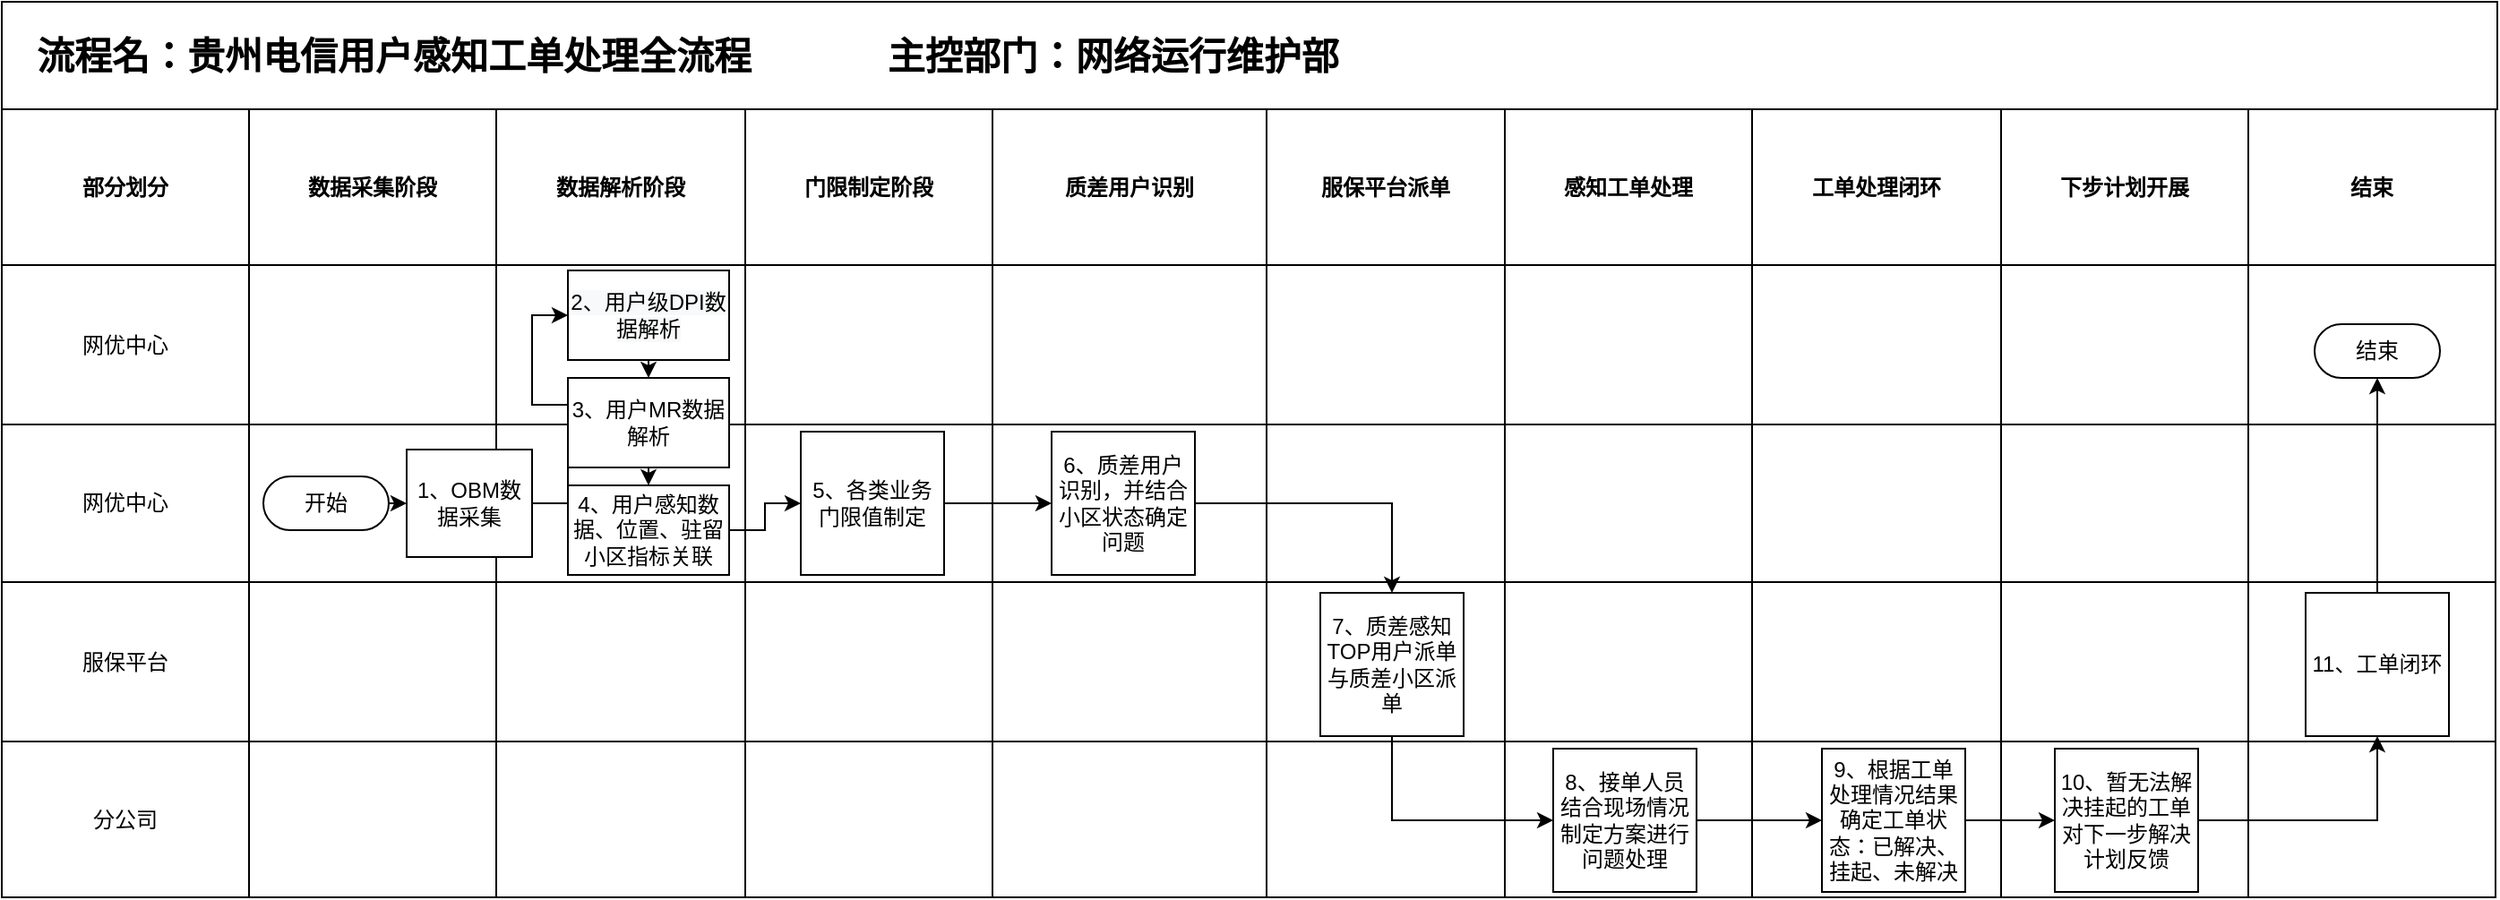 <mxfile version="15.8.3" type="github">
  <diagram id="C5RBs43oDa-KdzZeNtuy" name="Page-1">
    <mxGraphModel dx="1727" dy="1059" grid="1" gridSize="10" guides="1" tooltips="1" connect="1" arrows="1" fold="1" page="1" pageScale="1" pageWidth="827" pageHeight="1169" math="0" shadow="0">
      <root>
        <mxCell id="WIyWlLk6GJQsqaUBKTNV-0" />
        <mxCell id="WIyWlLk6GJQsqaUBKTNV-1" parent="WIyWlLk6GJQsqaUBKTNV-0" />
        <mxCell id="YZfYgtO1lMlKBrrPXrWf-0" value="" style="shape=table;html=1;whiteSpace=wrap;startSize=0;container=1;collapsible=0;childLayout=tableLayout;" vertex="1" parent="WIyWlLk6GJQsqaUBKTNV-1">
          <mxGeometry x="107" y="210" width="1392" height="440" as="geometry" />
        </mxCell>
        <mxCell id="YZfYgtO1lMlKBrrPXrWf-1" value="" style="shape=partialRectangle;html=1;whiteSpace=wrap;collapsible=0;dropTarget=0;pointerEvents=0;fillColor=none;top=0;left=0;bottom=0;right=0;points=[[0,0.5],[1,0.5]];portConstraint=eastwest;" vertex="1" parent="YZfYgtO1lMlKBrrPXrWf-0">
          <mxGeometry width="1392" height="87" as="geometry" />
        </mxCell>
        <mxCell id="YZfYgtO1lMlKBrrPXrWf-56" value="部分划分" style="shape=partialRectangle;html=1;whiteSpace=wrap;connectable=0;fillColor=none;top=0;left=0;bottom=0;right=0;overflow=hidden;pointerEvents=1;fontStyle=1" vertex="1" parent="YZfYgtO1lMlKBrrPXrWf-1">
          <mxGeometry width="138" height="87" as="geometry">
            <mxRectangle width="138" height="87" as="alternateBounds" />
          </mxGeometry>
        </mxCell>
        <mxCell id="YZfYgtO1lMlKBrrPXrWf-2" value="数据采集阶段" style="shape=partialRectangle;html=1;whiteSpace=wrap;connectable=0;fillColor=none;top=0;left=0;bottom=0;right=0;overflow=hidden;pointerEvents=1;fontStyle=1" vertex="1" parent="YZfYgtO1lMlKBrrPXrWf-1">
          <mxGeometry x="138" width="138" height="87" as="geometry">
            <mxRectangle width="138" height="87" as="alternateBounds" />
          </mxGeometry>
        </mxCell>
        <mxCell id="YZfYgtO1lMlKBrrPXrWf-41" value="数据解析阶段" style="shape=partialRectangle;html=1;whiteSpace=wrap;connectable=0;fillColor=none;top=0;left=0;bottom=0;right=0;overflow=hidden;pointerEvents=1;fontStyle=1" vertex="1" parent="YZfYgtO1lMlKBrrPXrWf-1">
          <mxGeometry x="276" width="139" height="87" as="geometry">
            <mxRectangle width="139" height="87" as="alternateBounds" />
          </mxGeometry>
        </mxCell>
        <mxCell id="YZfYgtO1lMlKBrrPXrWf-36" value="门限制定阶段" style="shape=partialRectangle;html=1;whiteSpace=wrap;connectable=0;fillColor=none;top=0;left=0;bottom=0;right=0;overflow=hidden;pointerEvents=1;fontStyle=1" vertex="1" parent="YZfYgtO1lMlKBrrPXrWf-1">
          <mxGeometry x="415" width="138" height="87" as="geometry">
            <mxRectangle width="138" height="87" as="alternateBounds" />
          </mxGeometry>
        </mxCell>
        <mxCell id="YZfYgtO1lMlKBrrPXrWf-31" value="质差用户识别" style="shape=partialRectangle;html=1;whiteSpace=wrap;connectable=0;fillColor=none;top=0;left=0;bottom=0;right=0;overflow=hidden;pointerEvents=1;fontStyle=1" vertex="1" parent="YZfYgtO1lMlKBrrPXrWf-1">
          <mxGeometry x="553" width="153" height="87" as="geometry">
            <mxRectangle width="153" height="87" as="alternateBounds" />
          </mxGeometry>
        </mxCell>
        <mxCell id="YZfYgtO1lMlKBrrPXrWf-26" value="服保平台派单" style="shape=partialRectangle;html=1;whiteSpace=wrap;connectable=0;fillColor=none;top=0;left=0;bottom=0;right=0;overflow=hidden;pointerEvents=1;fontStyle=1" vertex="1" parent="YZfYgtO1lMlKBrrPXrWf-1">
          <mxGeometry x="706" width="133" height="87" as="geometry">
            <mxRectangle width="133" height="87" as="alternateBounds" />
          </mxGeometry>
        </mxCell>
        <mxCell id="YZfYgtO1lMlKBrrPXrWf-21" value="感知工单处理" style="shape=partialRectangle;html=1;whiteSpace=wrap;connectable=0;fillColor=none;top=0;left=0;bottom=0;right=0;overflow=hidden;pointerEvents=1;fontStyle=1" vertex="1" parent="YZfYgtO1lMlKBrrPXrWf-1">
          <mxGeometry x="839" width="138" height="87" as="geometry">
            <mxRectangle width="138" height="87" as="alternateBounds" />
          </mxGeometry>
        </mxCell>
        <mxCell id="YZfYgtO1lMlKBrrPXrWf-3" value="工单处理闭环" style="shape=partialRectangle;html=1;whiteSpace=wrap;connectable=0;fillColor=none;top=0;left=0;bottom=0;right=0;overflow=hidden;pointerEvents=1;fontStyle=1" vertex="1" parent="YZfYgtO1lMlKBrrPXrWf-1">
          <mxGeometry x="977" width="139" height="87" as="geometry">
            <mxRectangle width="139" height="87" as="alternateBounds" />
          </mxGeometry>
        </mxCell>
        <mxCell id="YZfYgtO1lMlKBrrPXrWf-4" value="下步计划开展" style="shape=partialRectangle;html=1;whiteSpace=wrap;connectable=0;fillColor=none;top=0;left=0;bottom=0;right=0;overflow=hidden;pointerEvents=1;fontStyle=1" vertex="1" parent="YZfYgtO1lMlKBrrPXrWf-1">
          <mxGeometry x="1116" width="138" height="87" as="geometry">
            <mxRectangle width="138" height="87" as="alternateBounds" />
          </mxGeometry>
        </mxCell>
        <mxCell id="YZfYgtO1lMlKBrrPXrWf-51" value="结束" style="shape=partialRectangle;html=1;whiteSpace=wrap;connectable=0;fillColor=none;top=0;left=0;bottom=0;right=0;overflow=hidden;pointerEvents=1;fontStyle=1" vertex="1" parent="YZfYgtO1lMlKBrrPXrWf-1">
          <mxGeometry x="1254" width="138" height="87" as="geometry">
            <mxRectangle width="138" height="87" as="alternateBounds" />
          </mxGeometry>
        </mxCell>
        <mxCell id="YZfYgtO1lMlKBrrPXrWf-17" style="shape=partialRectangle;html=1;whiteSpace=wrap;collapsible=0;dropTarget=0;pointerEvents=0;fillColor=none;top=0;left=0;bottom=0;right=0;points=[[0,0.5],[1,0.5]];portConstraint=eastwest;" vertex="1" parent="YZfYgtO1lMlKBrrPXrWf-0">
          <mxGeometry y="87" width="1392" height="89" as="geometry" />
        </mxCell>
        <mxCell id="YZfYgtO1lMlKBrrPXrWf-57" value="网优中心" style="shape=partialRectangle;html=1;whiteSpace=wrap;connectable=0;fillColor=none;top=0;left=0;bottom=0;right=0;overflow=hidden;pointerEvents=1;" vertex="1" parent="YZfYgtO1lMlKBrrPXrWf-17">
          <mxGeometry width="138" height="89" as="geometry">
            <mxRectangle width="138" height="89" as="alternateBounds" />
          </mxGeometry>
        </mxCell>
        <mxCell id="YZfYgtO1lMlKBrrPXrWf-18" style="shape=partialRectangle;html=1;whiteSpace=wrap;connectable=0;fillColor=none;top=0;left=0;bottom=0;right=0;overflow=hidden;pointerEvents=1;" vertex="1" parent="YZfYgtO1lMlKBrrPXrWf-17">
          <mxGeometry x="138" width="138" height="89" as="geometry">
            <mxRectangle width="138" height="89" as="alternateBounds" />
          </mxGeometry>
        </mxCell>
        <mxCell id="YZfYgtO1lMlKBrrPXrWf-42" style="shape=partialRectangle;html=1;whiteSpace=wrap;connectable=0;fillColor=none;top=0;left=0;bottom=0;right=0;overflow=hidden;pointerEvents=1;" vertex="1" parent="YZfYgtO1lMlKBrrPXrWf-17">
          <mxGeometry x="276" width="139" height="89" as="geometry">
            <mxRectangle width="139" height="89" as="alternateBounds" />
          </mxGeometry>
        </mxCell>
        <mxCell id="YZfYgtO1lMlKBrrPXrWf-37" style="shape=partialRectangle;html=1;whiteSpace=wrap;connectable=0;fillColor=none;top=0;left=0;bottom=0;right=0;overflow=hidden;pointerEvents=1;" vertex="1" parent="YZfYgtO1lMlKBrrPXrWf-17">
          <mxGeometry x="415" width="138" height="89" as="geometry">
            <mxRectangle width="138" height="89" as="alternateBounds" />
          </mxGeometry>
        </mxCell>
        <mxCell id="YZfYgtO1lMlKBrrPXrWf-32" style="shape=partialRectangle;html=1;whiteSpace=wrap;connectable=0;fillColor=none;top=0;left=0;bottom=0;right=0;overflow=hidden;pointerEvents=1;" vertex="1" parent="YZfYgtO1lMlKBrrPXrWf-17">
          <mxGeometry x="553" width="153" height="89" as="geometry">
            <mxRectangle width="153" height="89" as="alternateBounds" />
          </mxGeometry>
        </mxCell>
        <mxCell id="YZfYgtO1lMlKBrrPXrWf-27" style="shape=partialRectangle;html=1;whiteSpace=wrap;connectable=0;fillColor=none;top=0;left=0;bottom=0;right=0;overflow=hidden;pointerEvents=1;" vertex="1" parent="YZfYgtO1lMlKBrrPXrWf-17">
          <mxGeometry x="706" width="133" height="89" as="geometry">
            <mxRectangle width="133" height="89" as="alternateBounds" />
          </mxGeometry>
        </mxCell>
        <mxCell id="YZfYgtO1lMlKBrrPXrWf-22" style="shape=partialRectangle;html=1;whiteSpace=wrap;connectable=0;fillColor=none;top=0;left=0;bottom=0;right=0;overflow=hidden;pointerEvents=1;" vertex="1" parent="YZfYgtO1lMlKBrrPXrWf-17">
          <mxGeometry x="839" width="138" height="89" as="geometry">
            <mxRectangle width="138" height="89" as="alternateBounds" />
          </mxGeometry>
        </mxCell>
        <mxCell id="YZfYgtO1lMlKBrrPXrWf-19" style="shape=partialRectangle;html=1;whiteSpace=wrap;connectable=0;fillColor=none;top=0;left=0;bottom=0;right=0;overflow=hidden;pointerEvents=1;" vertex="1" parent="YZfYgtO1lMlKBrrPXrWf-17">
          <mxGeometry x="977" width="139" height="89" as="geometry">
            <mxRectangle width="139" height="89" as="alternateBounds" />
          </mxGeometry>
        </mxCell>
        <mxCell id="YZfYgtO1lMlKBrrPXrWf-20" style="shape=partialRectangle;html=1;whiteSpace=wrap;connectable=0;fillColor=none;top=0;left=0;bottom=0;right=0;overflow=hidden;pointerEvents=1;" vertex="1" parent="YZfYgtO1lMlKBrrPXrWf-17">
          <mxGeometry x="1116" width="138" height="89" as="geometry">
            <mxRectangle width="138" height="89" as="alternateBounds" />
          </mxGeometry>
        </mxCell>
        <mxCell id="YZfYgtO1lMlKBrrPXrWf-52" style="shape=partialRectangle;html=1;whiteSpace=wrap;connectable=0;fillColor=none;top=0;left=0;bottom=0;right=0;overflow=hidden;pointerEvents=1;" vertex="1" parent="YZfYgtO1lMlKBrrPXrWf-17">
          <mxGeometry x="1254" width="138" height="89" as="geometry">
            <mxRectangle width="138" height="89" as="alternateBounds" />
          </mxGeometry>
        </mxCell>
        <mxCell id="YZfYgtO1lMlKBrrPXrWf-13" style="shape=partialRectangle;html=1;whiteSpace=wrap;collapsible=0;dropTarget=0;pointerEvents=0;fillColor=none;top=0;left=0;bottom=0;right=0;points=[[0,0.5],[1,0.5]];portConstraint=eastwest;" vertex="1" parent="YZfYgtO1lMlKBrrPXrWf-0">
          <mxGeometry y="176" width="1392" height="88" as="geometry" />
        </mxCell>
        <mxCell id="YZfYgtO1lMlKBrrPXrWf-58" value="网优中心" style="shape=partialRectangle;html=1;whiteSpace=wrap;connectable=0;fillColor=none;top=0;left=0;bottom=0;right=0;overflow=hidden;pointerEvents=1;" vertex="1" parent="YZfYgtO1lMlKBrrPXrWf-13">
          <mxGeometry width="138" height="88" as="geometry">
            <mxRectangle width="138" height="88" as="alternateBounds" />
          </mxGeometry>
        </mxCell>
        <mxCell id="YZfYgtO1lMlKBrrPXrWf-14" style="shape=partialRectangle;html=1;whiteSpace=wrap;connectable=0;fillColor=none;top=0;left=0;bottom=0;right=0;overflow=hidden;pointerEvents=1;" vertex="1" parent="YZfYgtO1lMlKBrrPXrWf-13">
          <mxGeometry x="138" width="138" height="88" as="geometry">
            <mxRectangle width="138" height="88" as="alternateBounds" />
          </mxGeometry>
        </mxCell>
        <mxCell id="YZfYgtO1lMlKBrrPXrWf-43" style="shape=partialRectangle;html=1;whiteSpace=wrap;connectable=0;fillColor=none;top=0;left=0;bottom=0;right=0;overflow=hidden;pointerEvents=1;" vertex="1" parent="YZfYgtO1lMlKBrrPXrWf-13">
          <mxGeometry x="276" width="139" height="88" as="geometry">
            <mxRectangle width="139" height="88" as="alternateBounds" />
          </mxGeometry>
        </mxCell>
        <mxCell id="YZfYgtO1lMlKBrrPXrWf-38" style="shape=partialRectangle;html=1;whiteSpace=wrap;connectable=0;fillColor=none;top=0;left=0;bottom=0;right=0;overflow=hidden;pointerEvents=1;" vertex="1" parent="YZfYgtO1lMlKBrrPXrWf-13">
          <mxGeometry x="415" width="138" height="88" as="geometry">
            <mxRectangle width="138" height="88" as="alternateBounds" />
          </mxGeometry>
        </mxCell>
        <mxCell id="YZfYgtO1lMlKBrrPXrWf-33" style="shape=partialRectangle;html=1;whiteSpace=wrap;connectable=0;fillColor=none;top=0;left=0;bottom=0;right=0;overflow=hidden;pointerEvents=1;" vertex="1" parent="YZfYgtO1lMlKBrrPXrWf-13">
          <mxGeometry x="553" width="153" height="88" as="geometry">
            <mxRectangle width="153" height="88" as="alternateBounds" />
          </mxGeometry>
        </mxCell>
        <mxCell id="YZfYgtO1lMlKBrrPXrWf-28" style="shape=partialRectangle;html=1;whiteSpace=wrap;connectable=0;fillColor=none;top=0;left=0;bottom=0;right=0;overflow=hidden;pointerEvents=1;" vertex="1" parent="YZfYgtO1lMlKBrrPXrWf-13">
          <mxGeometry x="706" width="133" height="88" as="geometry">
            <mxRectangle width="133" height="88" as="alternateBounds" />
          </mxGeometry>
        </mxCell>
        <mxCell id="YZfYgtO1lMlKBrrPXrWf-23" style="shape=partialRectangle;html=1;whiteSpace=wrap;connectable=0;fillColor=none;top=0;left=0;bottom=0;right=0;overflow=hidden;pointerEvents=1;" vertex="1" parent="YZfYgtO1lMlKBrrPXrWf-13">
          <mxGeometry x="839" width="138" height="88" as="geometry">
            <mxRectangle width="138" height="88" as="alternateBounds" />
          </mxGeometry>
        </mxCell>
        <mxCell id="YZfYgtO1lMlKBrrPXrWf-15" style="shape=partialRectangle;html=1;whiteSpace=wrap;connectable=0;fillColor=none;top=0;left=0;bottom=0;right=0;overflow=hidden;pointerEvents=1;" vertex="1" parent="YZfYgtO1lMlKBrrPXrWf-13">
          <mxGeometry x="977" width="139" height="88" as="geometry">
            <mxRectangle width="139" height="88" as="alternateBounds" />
          </mxGeometry>
        </mxCell>
        <mxCell id="YZfYgtO1lMlKBrrPXrWf-16" style="shape=partialRectangle;html=1;whiteSpace=wrap;connectable=0;fillColor=none;top=0;left=0;bottom=0;right=0;overflow=hidden;pointerEvents=1;" vertex="1" parent="YZfYgtO1lMlKBrrPXrWf-13">
          <mxGeometry x="1116" width="138" height="88" as="geometry">
            <mxRectangle width="138" height="88" as="alternateBounds" />
          </mxGeometry>
        </mxCell>
        <mxCell id="YZfYgtO1lMlKBrrPXrWf-53" style="shape=partialRectangle;html=1;whiteSpace=wrap;connectable=0;fillColor=none;top=0;left=0;bottom=0;right=0;overflow=hidden;pointerEvents=1;" vertex="1" parent="YZfYgtO1lMlKBrrPXrWf-13">
          <mxGeometry x="1254" width="138" height="88" as="geometry">
            <mxRectangle width="138" height="88" as="alternateBounds" />
          </mxGeometry>
        </mxCell>
        <mxCell id="YZfYgtO1lMlKBrrPXrWf-5" value="" style="shape=partialRectangle;html=1;whiteSpace=wrap;collapsible=0;dropTarget=0;pointerEvents=0;fillColor=none;top=0;left=0;bottom=0;right=0;points=[[0,0.5],[1,0.5]];portConstraint=eastwest;" vertex="1" parent="YZfYgtO1lMlKBrrPXrWf-0">
          <mxGeometry y="264" width="1392" height="89" as="geometry" />
        </mxCell>
        <mxCell id="YZfYgtO1lMlKBrrPXrWf-59" value="&lt;span style=&quot;font-family: &amp;#34;helvetica&amp;#34;&quot;&gt;服保平台&lt;/span&gt;" style="shape=partialRectangle;html=1;whiteSpace=wrap;connectable=0;fillColor=none;top=0;left=0;bottom=0;right=0;overflow=hidden;pointerEvents=1;" vertex="1" parent="YZfYgtO1lMlKBrrPXrWf-5">
          <mxGeometry width="138" height="89" as="geometry">
            <mxRectangle width="138" height="89" as="alternateBounds" />
          </mxGeometry>
        </mxCell>
        <mxCell id="YZfYgtO1lMlKBrrPXrWf-6" value="" style="shape=partialRectangle;html=1;whiteSpace=wrap;connectable=0;fillColor=none;top=0;left=0;bottom=0;right=0;overflow=hidden;pointerEvents=1;" vertex="1" parent="YZfYgtO1lMlKBrrPXrWf-5">
          <mxGeometry x="138" width="138" height="89" as="geometry">
            <mxRectangle width="138" height="89" as="alternateBounds" />
          </mxGeometry>
        </mxCell>
        <mxCell id="YZfYgtO1lMlKBrrPXrWf-44" style="shape=partialRectangle;html=1;whiteSpace=wrap;connectable=0;fillColor=none;top=0;left=0;bottom=0;right=0;overflow=hidden;pointerEvents=1;" vertex="1" parent="YZfYgtO1lMlKBrrPXrWf-5">
          <mxGeometry x="276" width="139" height="89" as="geometry">
            <mxRectangle width="139" height="89" as="alternateBounds" />
          </mxGeometry>
        </mxCell>
        <mxCell id="YZfYgtO1lMlKBrrPXrWf-39" style="shape=partialRectangle;html=1;whiteSpace=wrap;connectable=0;fillColor=none;top=0;left=0;bottom=0;right=0;overflow=hidden;pointerEvents=1;" vertex="1" parent="YZfYgtO1lMlKBrrPXrWf-5">
          <mxGeometry x="415" width="138" height="89" as="geometry">
            <mxRectangle width="138" height="89" as="alternateBounds" />
          </mxGeometry>
        </mxCell>
        <mxCell id="YZfYgtO1lMlKBrrPXrWf-34" style="shape=partialRectangle;html=1;whiteSpace=wrap;connectable=0;fillColor=none;top=0;left=0;bottom=0;right=0;overflow=hidden;pointerEvents=1;" vertex="1" parent="YZfYgtO1lMlKBrrPXrWf-5">
          <mxGeometry x="553" width="153" height="89" as="geometry">
            <mxRectangle width="153" height="89" as="alternateBounds" />
          </mxGeometry>
        </mxCell>
        <mxCell id="YZfYgtO1lMlKBrrPXrWf-29" style="shape=partialRectangle;html=1;whiteSpace=wrap;connectable=0;fillColor=none;top=0;left=0;bottom=0;right=0;overflow=hidden;pointerEvents=1;" vertex="1" parent="YZfYgtO1lMlKBrrPXrWf-5">
          <mxGeometry x="706" width="133" height="89" as="geometry">
            <mxRectangle width="133" height="89" as="alternateBounds" />
          </mxGeometry>
        </mxCell>
        <mxCell id="YZfYgtO1lMlKBrrPXrWf-24" style="shape=partialRectangle;html=1;whiteSpace=wrap;connectable=0;fillColor=none;top=0;left=0;bottom=0;right=0;overflow=hidden;pointerEvents=1;" vertex="1" parent="YZfYgtO1lMlKBrrPXrWf-5">
          <mxGeometry x="839" width="138" height="89" as="geometry">
            <mxRectangle width="138" height="89" as="alternateBounds" />
          </mxGeometry>
        </mxCell>
        <mxCell id="YZfYgtO1lMlKBrrPXrWf-7" value="" style="shape=partialRectangle;html=1;whiteSpace=wrap;connectable=0;fillColor=none;top=0;left=0;bottom=0;right=0;overflow=hidden;pointerEvents=1;" vertex="1" parent="YZfYgtO1lMlKBrrPXrWf-5">
          <mxGeometry x="977" width="139" height="89" as="geometry">
            <mxRectangle width="139" height="89" as="alternateBounds" />
          </mxGeometry>
        </mxCell>
        <mxCell id="YZfYgtO1lMlKBrrPXrWf-8" value="" style="shape=partialRectangle;html=1;whiteSpace=wrap;connectable=0;fillColor=none;top=0;left=0;bottom=0;right=0;overflow=hidden;pointerEvents=1;" vertex="1" parent="YZfYgtO1lMlKBrrPXrWf-5">
          <mxGeometry x="1116" width="138" height="89" as="geometry">
            <mxRectangle width="138" height="89" as="alternateBounds" />
          </mxGeometry>
        </mxCell>
        <mxCell id="YZfYgtO1lMlKBrrPXrWf-54" style="shape=partialRectangle;html=1;whiteSpace=wrap;connectable=0;fillColor=none;top=0;left=0;bottom=0;right=0;overflow=hidden;pointerEvents=1;" vertex="1" parent="YZfYgtO1lMlKBrrPXrWf-5">
          <mxGeometry x="1254" width="138" height="89" as="geometry">
            <mxRectangle width="138" height="89" as="alternateBounds" />
          </mxGeometry>
        </mxCell>
        <mxCell id="YZfYgtO1lMlKBrrPXrWf-9" value="" style="shape=partialRectangle;html=1;whiteSpace=wrap;collapsible=0;dropTarget=0;pointerEvents=0;fillColor=none;top=0;left=0;bottom=0;right=0;points=[[0,0.5],[1,0.5]];portConstraint=eastwest;" vertex="1" parent="YZfYgtO1lMlKBrrPXrWf-0">
          <mxGeometry y="353" width="1392" height="87" as="geometry" />
        </mxCell>
        <mxCell id="YZfYgtO1lMlKBrrPXrWf-60" value="分公司" style="shape=partialRectangle;html=1;whiteSpace=wrap;connectable=0;fillColor=none;top=0;left=0;bottom=0;right=0;overflow=hidden;pointerEvents=1;" vertex="1" parent="YZfYgtO1lMlKBrrPXrWf-9">
          <mxGeometry width="138" height="87" as="geometry">
            <mxRectangle width="138" height="87" as="alternateBounds" />
          </mxGeometry>
        </mxCell>
        <mxCell id="YZfYgtO1lMlKBrrPXrWf-10" value="" style="shape=partialRectangle;html=1;whiteSpace=wrap;connectable=0;fillColor=none;top=0;left=0;bottom=0;right=0;overflow=hidden;pointerEvents=1;" vertex="1" parent="YZfYgtO1lMlKBrrPXrWf-9">
          <mxGeometry x="138" width="138" height="87" as="geometry">
            <mxRectangle width="138" height="87" as="alternateBounds" />
          </mxGeometry>
        </mxCell>
        <mxCell id="YZfYgtO1lMlKBrrPXrWf-45" style="shape=partialRectangle;html=1;whiteSpace=wrap;connectable=0;fillColor=none;top=0;left=0;bottom=0;right=0;overflow=hidden;pointerEvents=1;" vertex="1" parent="YZfYgtO1lMlKBrrPXrWf-9">
          <mxGeometry x="276" width="139" height="87" as="geometry">
            <mxRectangle width="139" height="87" as="alternateBounds" />
          </mxGeometry>
        </mxCell>
        <mxCell id="YZfYgtO1lMlKBrrPXrWf-40" style="shape=partialRectangle;html=1;whiteSpace=wrap;connectable=0;fillColor=none;top=0;left=0;bottom=0;right=0;overflow=hidden;pointerEvents=1;" vertex="1" parent="YZfYgtO1lMlKBrrPXrWf-9">
          <mxGeometry x="415" width="138" height="87" as="geometry">
            <mxRectangle width="138" height="87" as="alternateBounds" />
          </mxGeometry>
        </mxCell>
        <mxCell id="YZfYgtO1lMlKBrrPXrWf-35" style="shape=partialRectangle;html=1;whiteSpace=wrap;connectable=0;fillColor=none;top=0;left=0;bottom=0;right=0;overflow=hidden;pointerEvents=1;" vertex="1" parent="YZfYgtO1lMlKBrrPXrWf-9">
          <mxGeometry x="553" width="153" height="87" as="geometry">
            <mxRectangle width="153" height="87" as="alternateBounds" />
          </mxGeometry>
        </mxCell>
        <mxCell id="YZfYgtO1lMlKBrrPXrWf-30" style="shape=partialRectangle;html=1;whiteSpace=wrap;connectable=0;fillColor=none;top=0;left=0;bottom=0;right=0;overflow=hidden;pointerEvents=1;" vertex="1" parent="YZfYgtO1lMlKBrrPXrWf-9">
          <mxGeometry x="706" width="133" height="87" as="geometry">
            <mxRectangle width="133" height="87" as="alternateBounds" />
          </mxGeometry>
        </mxCell>
        <mxCell id="YZfYgtO1lMlKBrrPXrWf-25" style="shape=partialRectangle;html=1;whiteSpace=wrap;connectable=0;fillColor=none;top=0;left=0;bottom=0;right=0;overflow=hidden;pointerEvents=1;" vertex="1" parent="YZfYgtO1lMlKBrrPXrWf-9">
          <mxGeometry x="839" width="138" height="87" as="geometry">
            <mxRectangle width="138" height="87" as="alternateBounds" />
          </mxGeometry>
        </mxCell>
        <mxCell id="YZfYgtO1lMlKBrrPXrWf-11" value="" style="shape=partialRectangle;html=1;whiteSpace=wrap;connectable=0;fillColor=none;top=0;left=0;bottom=0;right=0;overflow=hidden;pointerEvents=1;" vertex="1" parent="YZfYgtO1lMlKBrrPXrWf-9">
          <mxGeometry x="977" width="139" height="87" as="geometry">
            <mxRectangle width="139" height="87" as="alternateBounds" />
          </mxGeometry>
        </mxCell>
        <mxCell id="YZfYgtO1lMlKBrrPXrWf-12" value="" style="shape=partialRectangle;html=1;whiteSpace=wrap;connectable=0;fillColor=none;top=0;left=0;bottom=0;right=0;overflow=hidden;pointerEvents=1;" vertex="1" parent="YZfYgtO1lMlKBrrPXrWf-9">
          <mxGeometry x="1116" width="138" height="87" as="geometry">
            <mxRectangle width="138" height="87" as="alternateBounds" />
          </mxGeometry>
        </mxCell>
        <mxCell id="YZfYgtO1lMlKBrrPXrWf-55" style="shape=partialRectangle;html=1;whiteSpace=wrap;connectable=0;fillColor=none;top=0;left=0;bottom=0;right=0;overflow=hidden;pointerEvents=1;" vertex="1" parent="YZfYgtO1lMlKBrrPXrWf-9">
          <mxGeometry x="1254" width="138" height="87" as="geometry">
            <mxRectangle width="138" height="87" as="alternateBounds" />
          </mxGeometry>
        </mxCell>
        <mxCell id="YZfYgtO1lMlKBrrPXrWf-86" style="edgeStyle=orthogonalEdgeStyle;rounded=0;orthogonalLoop=1;jettySize=auto;html=1;exitX=1;exitY=0.5;exitDx=0;exitDy=0;entryX=0;entryY=0.5;entryDx=0;entryDy=0;fontSize=12;" edge="1" parent="WIyWlLk6GJQsqaUBKTNV-1" source="YZfYgtO1lMlKBrrPXrWf-62" target="YZfYgtO1lMlKBrrPXrWf-68">
          <mxGeometry relative="1" as="geometry" />
        </mxCell>
        <mxCell id="YZfYgtO1lMlKBrrPXrWf-62" value="开始" style="rounded=1;whiteSpace=wrap;html=1;arcSize=50;" vertex="1" parent="WIyWlLk6GJQsqaUBKTNV-1">
          <mxGeometry x="253" y="415" width="70" height="30" as="geometry" />
        </mxCell>
        <mxCell id="YZfYgtO1lMlKBrrPXrWf-87" style="edgeStyle=orthogonalEdgeStyle;rounded=0;orthogonalLoop=1;jettySize=auto;html=1;exitX=1;exitY=0.5;exitDx=0;exitDy=0;entryX=0;entryY=0.5;entryDx=0;entryDy=0;fontSize=12;" edge="1" parent="WIyWlLk6GJQsqaUBKTNV-1" source="YZfYgtO1lMlKBrrPXrWf-68" target="YZfYgtO1lMlKBrrPXrWf-76">
          <mxGeometry relative="1" as="geometry" />
        </mxCell>
        <mxCell id="YZfYgtO1lMlKBrrPXrWf-68" value="&lt;span&gt;1、OBM数据采集&lt;/span&gt;" style="rounded=0;whiteSpace=wrap;html=1;fontSize=12;align=center;" vertex="1" parent="WIyWlLk6GJQsqaUBKTNV-1">
          <mxGeometry x="333" y="400" width="70" height="60" as="geometry" />
        </mxCell>
        <mxCell id="YZfYgtO1lMlKBrrPXrWf-91" style="edgeStyle=orthogonalEdgeStyle;rounded=0;orthogonalLoop=1;jettySize=auto;html=1;exitX=1;exitY=0.5;exitDx=0;exitDy=0;entryX=0;entryY=0.5;entryDx=0;entryDy=0;fontSize=12;" edge="1" parent="WIyWlLk6GJQsqaUBKTNV-1" source="YZfYgtO1lMlKBrrPXrWf-73" target="YZfYgtO1lMlKBrrPXrWf-74">
          <mxGeometry relative="1" as="geometry" />
        </mxCell>
        <mxCell id="YZfYgtO1lMlKBrrPXrWf-73" value="5、各类业务门限值制定" style="whiteSpace=wrap;html=1;aspect=fixed;fontSize=12;align=center;" vertex="1" parent="WIyWlLk6GJQsqaUBKTNV-1">
          <mxGeometry x="553" y="390" width="80" height="80" as="geometry" />
        </mxCell>
        <mxCell id="YZfYgtO1lMlKBrrPXrWf-92" style="edgeStyle=orthogonalEdgeStyle;rounded=0;orthogonalLoop=1;jettySize=auto;html=1;exitX=1;exitY=0.5;exitDx=0;exitDy=0;entryX=0.5;entryY=0;entryDx=0;entryDy=0;fontSize=12;" edge="1" parent="WIyWlLk6GJQsqaUBKTNV-1" source="YZfYgtO1lMlKBrrPXrWf-74" target="YZfYgtO1lMlKBrrPXrWf-79">
          <mxGeometry relative="1" as="geometry" />
        </mxCell>
        <mxCell id="YZfYgtO1lMlKBrrPXrWf-74" value="6、质差用户识别，并结合小区状态确定问题" style="whiteSpace=wrap;html=1;aspect=fixed;fontSize=12;align=center;" vertex="1" parent="WIyWlLk6GJQsqaUBKTNV-1">
          <mxGeometry x="693" y="390" width="80" height="80" as="geometry" />
        </mxCell>
        <mxCell id="YZfYgtO1lMlKBrrPXrWf-88" style="edgeStyle=orthogonalEdgeStyle;rounded=0;orthogonalLoop=1;jettySize=auto;html=1;exitX=0.5;exitY=1;exitDx=0;exitDy=0;entryX=0.5;entryY=0;entryDx=0;entryDy=0;fontSize=12;" edge="1" parent="WIyWlLk6GJQsqaUBKTNV-1" source="YZfYgtO1lMlKBrrPXrWf-76" target="YZfYgtO1lMlKBrrPXrWf-77">
          <mxGeometry relative="1" as="geometry" />
        </mxCell>
        <mxCell id="YZfYgtO1lMlKBrrPXrWf-76" value="&#xa;&#xa;&lt;span style=&quot;color: rgb(0, 0, 0); font-family: helvetica; font-size: 12px; font-style: normal; font-weight: 400; letter-spacing: normal; text-align: center; text-indent: 0px; text-transform: none; word-spacing: 0px; background-color: rgb(248, 249, 250); display: inline; float: none;&quot;&gt;2、用户级DPI数据解析&lt;/span&gt;&#xa;&#xa;" style="whiteSpace=wrap;html=1;fontSize=12;align=center;" vertex="1" parent="WIyWlLk6GJQsqaUBKTNV-1">
          <mxGeometry x="423" y="300" width="90" height="50" as="geometry" />
        </mxCell>
        <mxCell id="YZfYgtO1lMlKBrrPXrWf-89" style="edgeStyle=orthogonalEdgeStyle;rounded=0;orthogonalLoop=1;jettySize=auto;html=1;exitX=0.5;exitY=1;exitDx=0;exitDy=0;entryX=0.5;entryY=0;entryDx=0;entryDy=0;fontSize=12;" edge="1" parent="WIyWlLk6GJQsqaUBKTNV-1" source="YZfYgtO1lMlKBrrPXrWf-77" target="YZfYgtO1lMlKBrrPXrWf-78">
          <mxGeometry relative="1" as="geometry" />
        </mxCell>
        <mxCell id="YZfYgtO1lMlKBrrPXrWf-77" value="&lt;span style=&quot;font-family: &amp;#34;helvetica&amp;#34;&quot;&gt;3、用户MR数据解析&lt;/span&gt;" style="whiteSpace=wrap;html=1;fontSize=12;align=center;" vertex="1" parent="WIyWlLk6GJQsqaUBKTNV-1">
          <mxGeometry x="423" y="360" width="90" height="50" as="geometry" />
        </mxCell>
        <mxCell id="YZfYgtO1lMlKBrrPXrWf-90" style="edgeStyle=orthogonalEdgeStyle;rounded=0;orthogonalLoop=1;jettySize=auto;html=1;exitX=1;exitY=0.5;exitDx=0;exitDy=0;fontSize=12;" edge="1" parent="WIyWlLk6GJQsqaUBKTNV-1" source="YZfYgtO1lMlKBrrPXrWf-78" target="YZfYgtO1lMlKBrrPXrWf-73">
          <mxGeometry relative="1" as="geometry" />
        </mxCell>
        <mxCell id="YZfYgtO1lMlKBrrPXrWf-78" value="&lt;span style=&quot;font-family: &amp;#34;helvetica&amp;#34;&quot;&gt;4、用户感知数据、位置、驻留小区指标关联&lt;/span&gt;" style="whiteSpace=wrap;html=1;fontSize=12;align=center;" vertex="1" parent="WIyWlLk6GJQsqaUBKTNV-1">
          <mxGeometry x="423" y="420" width="90" height="50" as="geometry" />
        </mxCell>
        <mxCell id="YZfYgtO1lMlKBrrPXrWf-93" style="edgeStyle=orthogonalEdgeStyle;rounded=0;orthogonalLoop=1;jettySize=auto;html=1;exitX=0.5;exitY=1;exitDx=0;exitDy=0;entryX=0;entryY=0.5;entryDx=0;entryDy=0;fontSize=12;" edge="1" parent="WIyWlLk6GJQsqaUBKTNV-1" source="YZfYgtO1lMlKBrrPXrWf-79" target="YZfYgtO1lMlKBrrPXrWf-80">
          <mxGeometry relative="1" as="geometry" />
        </mxCell>
        <mxCell id="YZfYgtO1lMlKBrrPXrWf-79" value="7、质差感知TOP用户派单与质差小区派单" style="whiteSpace=wrap;html=1;aspect=fixed;fontSize=12;align=center;" vertex="1" parent="WIyWlLk6GJQsqaUBKTNV-1">
          <mxGeometry x="843" y="480" width="80" height="80" as="geometry" />
        </mxCell>
        <mxCell id="YZfYgtO1lMlKBrrPXrWf-94" style="edgeStyle=orthogonalEdgeStyle;rounded=0;orthogonalLoop=1;jettySize=auto;html=1;exitX=1;exitY=0.5;exitDx=0;exitDy=0;fontSize=12;" edge="1" parent="WIyWlLk6GJQsqaUBKTNV-1" source="YZfYgtO1lMlKBrrPXrWf-80" target="YZfYgtO1lMlKBrrPXrWf-81">
          <mxGeometry relative="1" as="geometry" />
        </mxCell>
        <mxCell id="YZfYgtO1lMlKBrrPXrWf-80" value="8、接单人员结合现场情况制定方案进行问题处理" style="whiteSpace=wrap;html=1;aspect=fixed;fontSize=12;align=center;" vertex="1" parent="WIyWlLk6GJQsqaUBKTNV-1">
          <mxGeometry x="973" y="567" width="80" height="80" as="geometry" />
        </mxCell>
        <mxCell id="YZfYgtO1lMlKBrrPXrWf-95" style="edgeStyle=orthogonalEdgeStyle;rounded=0;orthogonalLoop=1;jettySize=auto;html=1;exitX=1;exitY=0.5;exitDx=0;exitDy=0;entryX=0;entryY=0.5;entryDx=0;entryDy=0;fontSize=12;" edge="1" parent="WIyWlLk6GJQsqaUBKTNV-1" source="YZfYgtO1lMlKBrrPXrWf-81" target="YZfYgtO1lMlKBrrPXrWf-82">
          <mxGeometry relative="1" as="geometry" />
        </mxCell>
        <mxCell id="YZfYgtO1lMlKBrrPXrWf-81" value="9、根据工单处理情况结果确定工单状态：已解决、挂起、未解决" style="whiteSpace=wrap;html=1;aspect=fixed;fontSize=12;align=center;" vertex="1" parent="WIyWlLk6GJQsqaUBKTNV-1">
          <mxGeometry x="1123" y="567" width="80" height="80" as="geometry" />
        </mxCell>
        <mxCell id="YZfYgtO1lMlKBrrPXrWf-97" style="edgeStyle=orthogonalEdgeStyle;rounded=0;orthogonalLoop=1;jettySize=auto;html=1;exitX=1;exitY=0.5;exitDx=0;exitDy=0;fontSize=12;" edge="1" parent="WIyWlLk6GJQsqaUBKTNV-1" source="YZfYgtO1lMlKBrrPXrWf-82" target="YZfYgtO1lMlKBrrPXrWf-83">
          <mxGeometry relative="1" as="geometry" />
        </mxCell>
        <mxCell id="YZfYgtO1lMlKBrrPXrWf-82" value="10、暂无法解决挂起的工单对下一步解决计划反馈" style="whiteSpace=wrap;html=1;aspect=fixed;fontSize=12;align=center;" vertex="1" parent="WIyWlLk6GJQsqaUBKTNV-1">
          <mxGeometry x="1253" y="567" width="80" height="80" as="geometry" />
        </mxCell>
        <mxCell id="YZfYgtO1lMlKBrrPXrWf-98" style="edgeStyle=orthogonalEdgeStyle;rounded=0;orthogonalLoop=1;jettySize=auto;html=1;exitX=0.5;exitY=0;exitDx=0;exitDy=0;entryX=0.5;entryY=1;entryDx=0;entryDy=0;fontSize=12;" edge="1" parent="WIyWlLk6GJQsqaUBKTNV-1" source="YZfYgtO1lMlKBrrPXrWf-83" target="YZfYgtO1lMlKBrrPXrWf-85">
          <mxGeometry relative="1" as="geometry" />
        </mxCell>
        <mxCell id="YZfYgtO1lMlKBrrPXrWf-83" value="11、工单闭环" style="whiteSpace=wrap;html=1;aspect=fixed;fontSize=12;align=center;" vertex="1" parent="WIyWlLk6GJQsqaUBKTNV-1">
          <mxGeometry x="1393" y="480" width="80" height="80" as="geometry" />
        </mxCell>
        <mxCell id="YZfYgtO1lMlKBrrPXrWf-85" value="结束" style="rounded=1;whiteSpace=wrap;html=1;arcSize=50;" vertex="1" parent="WIyWlLk6GJQsqaUBKTNV-1">
          <mxGeometry x="1398" y="330" width="70" height="30" as="geometry" />
        </mxCell>
        <mxCell id="YZfYgtO1lMlKBrrPXrWf-101" value="&lt;font style=&quot;font-size: 21px&quot;&gt;&lt;b&gt;&amp;nbsp; &amp;nbsp;流程名：贵州电信用户感知工单处理全流程&amp;nbsp; &amp;nbsp; &amp;nbsp; &amp;nbsp; &amp;nbsp; &amp;nbsp; &amp;nbsp;主控部门：网络运行维护部&amp;nbsp; &amp;nbsp; &amp;nbsp; &amp;nbsp; &amp;nbsp; &amp;nbsp; &amp;nbsp; &amp;nbsp; &amp;nbsp; &amp;nbsp; &amp;nbsp;&lt;/b&gt;&lt;/font&gt;" style="rounded=0;whiteSpace=wrap;html=1;fontSize=12;align=left;" vertex="1" parent="WIyWlLk6GJQsqaUBKTNV-1">
          <mxGeometry x="107" y="150" width="1393" height="60" as="geometry" />
        </mxCell>
      </root>
    </mxGraphModel>
  </diagram>
</mxfile>
